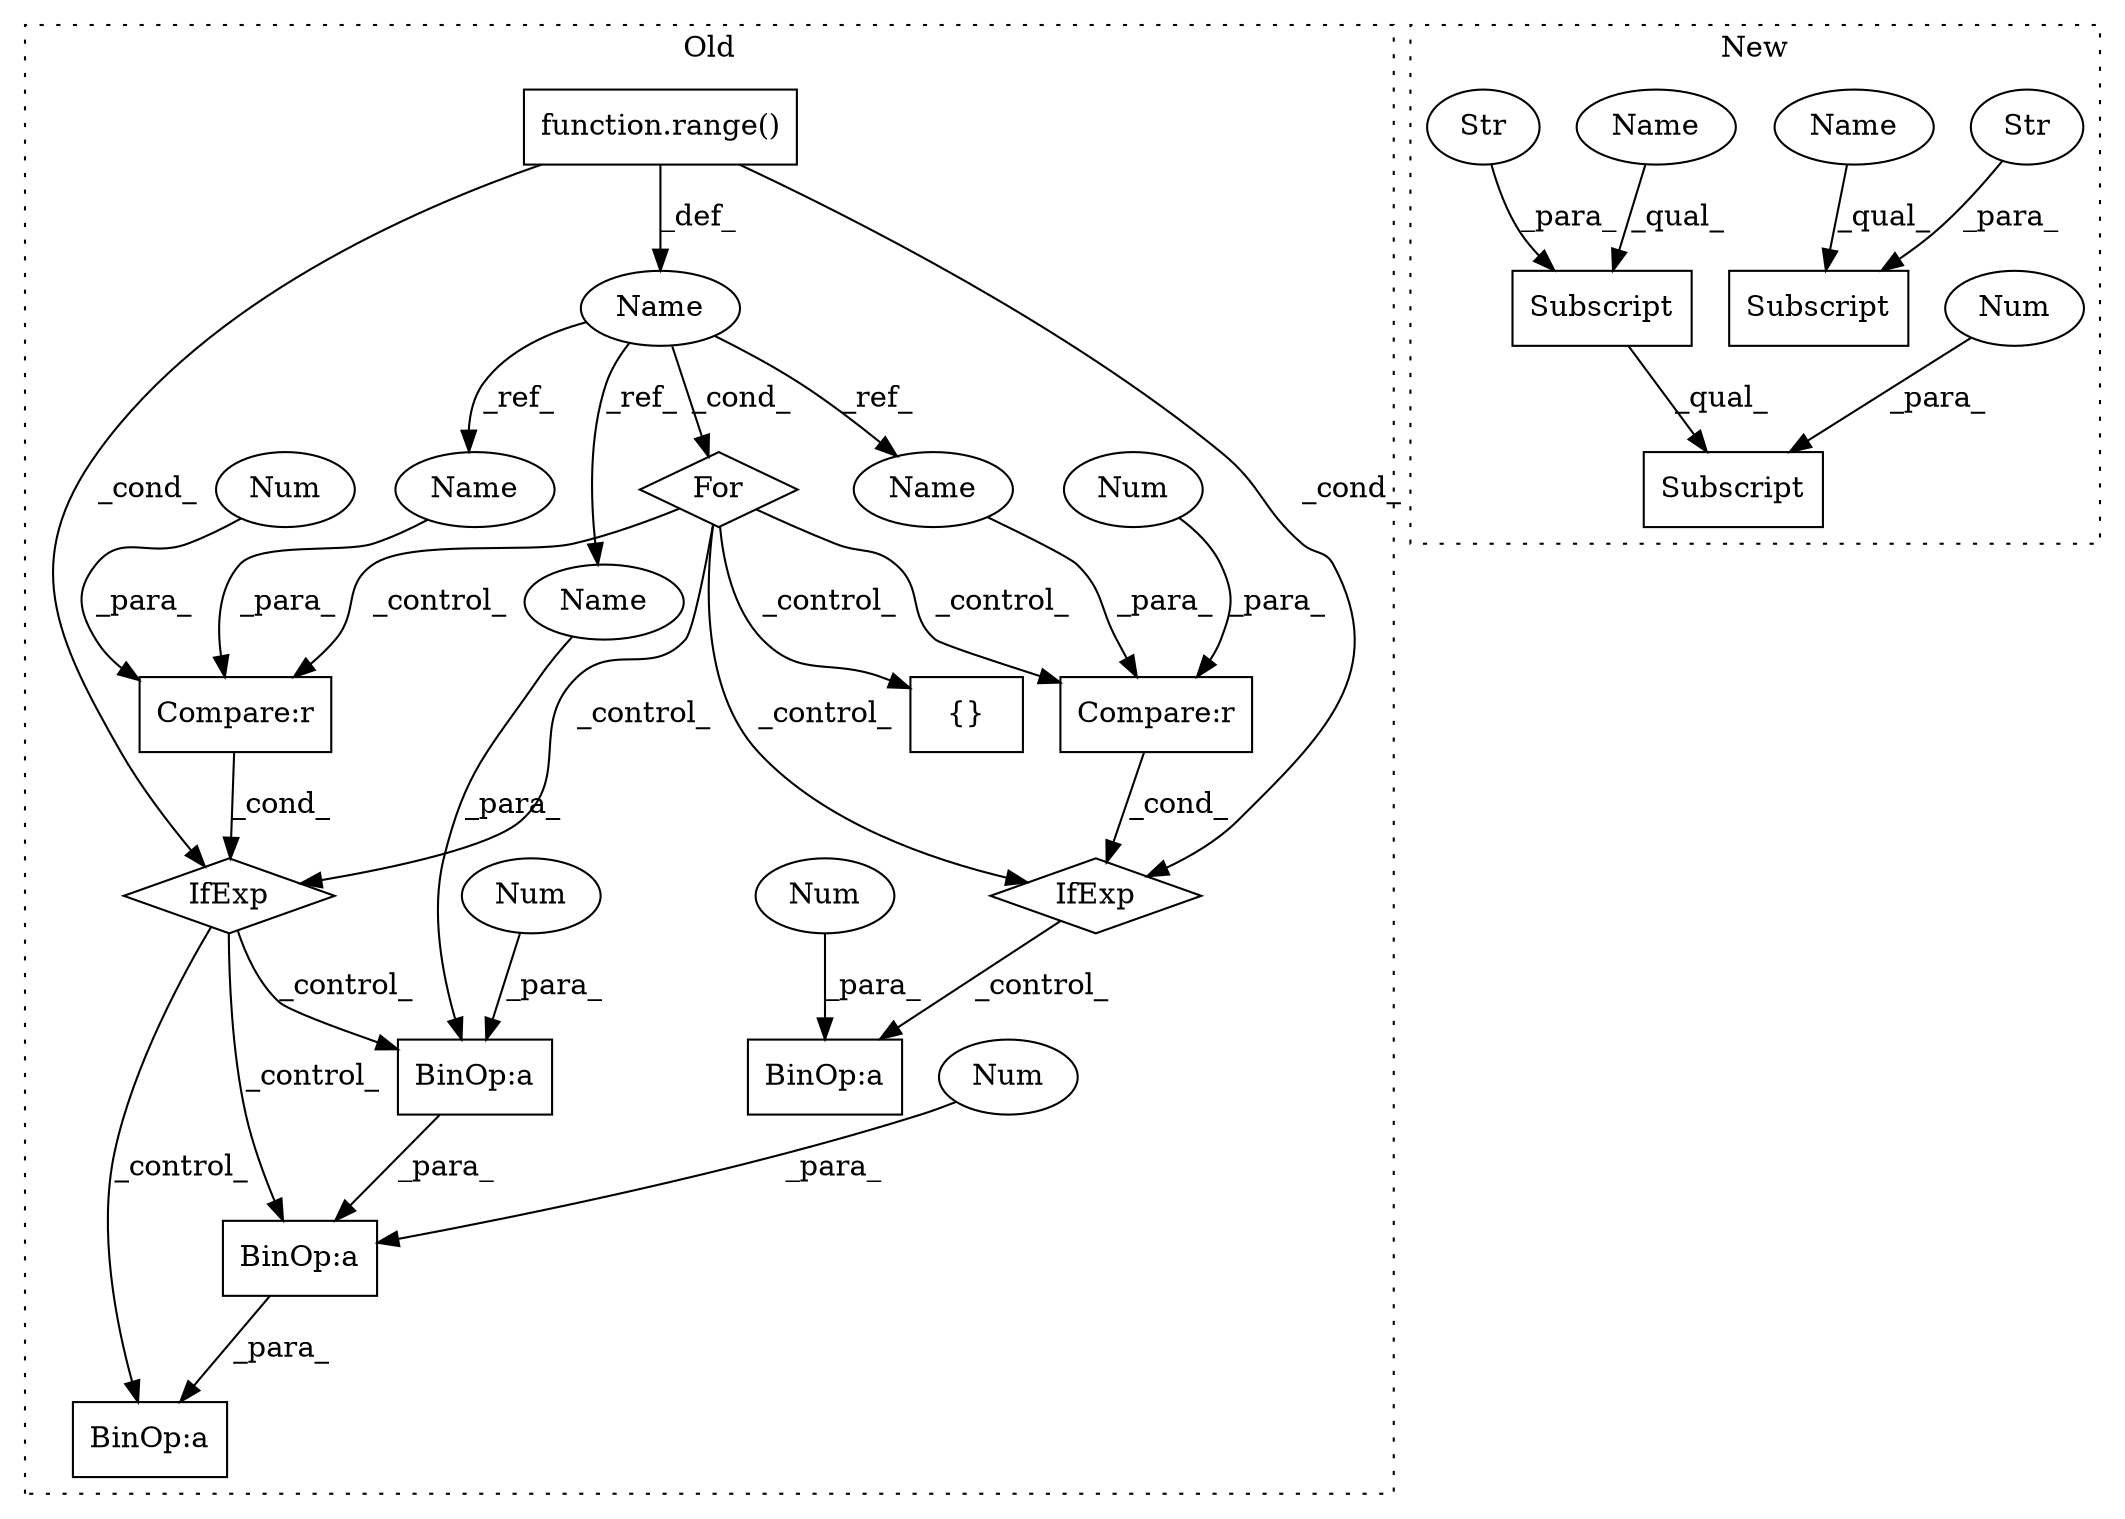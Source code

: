 digraph G {
subgraph cluster0 {
1 [label="For" a="107" s="4754,4810" l="4,5" shape="diamond"];
4 [label="function.range()" a="75" s="4763,4809" l="6,1" shape="box"];
5 [label="BinOp:a" a="82" s="4921" l="3" shape="box"];
7 [label="Num" a="76" s="4920" l="1" shape="ellipse"];
8 [label="Name" a="87" s="4758" l="1" shape="ellipse"];
9 [label="BinOp:a" a="82" s="4873" l="4" shape="box"];
10 [label="BinOp:a" a="82" s="4868" l="3" shape="box"];
11 [label="BinOp:a" a="82" s="4879" l="3" shape="box"];
12 [label="{}" a="59" s="5004,5158" l="6,0" shape="box"];
16 [label="Compare:r" a="40" s="4939" l="5" shape="box"];
17 [label="Compare:r" a="40" s="4889" l="5" shape="box"];
18 [label="IfExp" a="51" s="4885,4894" l="4,6" shape="diamond"];
19 [label="Num" a="76" s="4882" l="1" shape="ellipse"];
20 [label="IfExp" a="51" s="4935,4944" l="4,6" shape="diamond"];
21 [label="Num" a="76" s="4943" l="1" shape="ellipse"];
22 [label="Num" a="76" s="4893" l="1" shape="ellipse"];
23 [label="Num" a="76" s="4872" l="1" shape="ellipse"];
24 [label="Name" a="87" s="4878" l="1" shape="ellipse"];
25 [label="Name" a="87" s="4939" l="1" shape="ellipse"];
26 [label="Name" a="87" s="4889" l="1" shape="ellipse"];
label = "Old";
style="dotted";
}
subgraph cluster1 {
2 [label="Subscript" a="63" s="3056,0" l="22,0" shape="box"];
3 [label="Num" a="76" s="3076" l="1" shape="ellipse"];
6 [label="Subscript" a="63" s="3056,0" l="19,0" shape="box"];
13 [label="Subscript" a="63" s="3505,0" l="19,0" shape="box"];
14 [label="Str" a="66" s="3512" l="11" shape="ellipse"];
15 [label="Str" a="66" s="3063" l="11" shape="ellipse"];
27 [label="Name" a="87" s="3056" l="6" shape="ellipse"];
28 [label="Name" a="87" s="3505" l="6" shape="ellipse"];
label = "New";
style="dotted";
}
1 -> 20 [label="_control_"];
1 -> 12 [label="_control_"];
1 -> 17 [label="_control_"];
1 -> 18 [label="_control_"];
1 -> 16 [label="_control_"];
3 -> 2 [label="_para_"];
4 -> 18 [label="_cond_"];
4 -> 8 [label="_def_"];
4 -> 20 [label="_cond_"];
6 -> 2 [label="_qual_"];
7 -> 5 [label="_para_"];
8 -> 26 [label="_ref_"];
8 -> 24 [label="_ref_"];
8 -> 1 [label="_cond_"];
8 -> 25 [label="_ref_"];
9 -> 10 [label="_para_"];
11 -> 9 [label="_para_"];
14 -> 13 [label="_para_"];
15 -> 6 [label="_para_"];
16 -> 20 [label="_cond_"];
17 -> 18 [label="_cond_"];
18 -> 10 [label="_control_"];
18 -> 9 [label="_control_"];
18 -> 11 [label="_control_"];
19 -> 11 [label="_para_"];
20 -> 5 [label="_control_"];
21 -> 16 [label="_para_"];
22 -> 17 [label="_para_"];
23 -> 9 [label="_para_"];
24 -> 11 [label="_para_"];
25 -> 16 [label="_para_"];
26 -> 17 [label="_para_"];
27 -> 6 [label="_qual_"];
28 -> 13 [label="_qual_"];
}